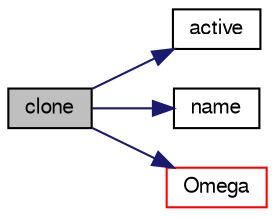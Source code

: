 digraph "clone"
{
  bgcolor="transparent";
  edge [fontname="FreeSans",fontsize="10",labelfontname="FreeSans",labelfontsize="10"];
  node [fontname="FreeSans",fontsize="10",shape=record];
  rankdir="LR";
  Node308 [label="clone",height=0.2,width=0.4,color="black", fillcolor="grey75", style="filled", fontcolor="black"];
  Node308 -> Node309 [color="midnightblue",fontsize="10",style="solid",fontname="FreeSans"];
  Node309 [label="active",height=0.2,width=0.4,color="black",URL="$a21898.html#ad9735e23cb0888fb98e1c5893aecff7e",tooltip="Return const access to the MRF active flag. "];
  Node308 -> Node310 [color="midnightblue",fontsize="10",style="solid",fontname="FreeSans"];
  Node310 [label="name",height=0.2,width=0.4,color="black",URL="$a21898.html#ade4113569ef0db70665fded275a5e38e",tooltip="Return const access to the MRF region name. "];
  Node308 -> Node311 [color="midnightblue",fontsize="10",style="solid",fontname="FreeSans"];
  Node311 [label="Omega",height=0.2,width=0.4,color="red",URL="$a21898.html#a425654be32327d1338162c689d1f4beb",tooltip="Return the current Omega vector. "];
}
